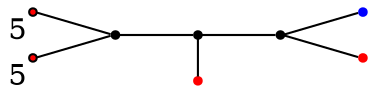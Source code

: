 graph diagram {
node [shape=point,color=black];
rankdir = LR;
subgraph subdiagram {
2 -- 1 -- 3;
}
{5,6} -- 2;
{rank=same;1 -- 4};
3 -- {8,7};
4 [color=red];
5 [fillcolor=red,xlabel=5];
6 [fillcolor=red,xlabel=5];
7 [color=red];
8 [color=blue];
}
